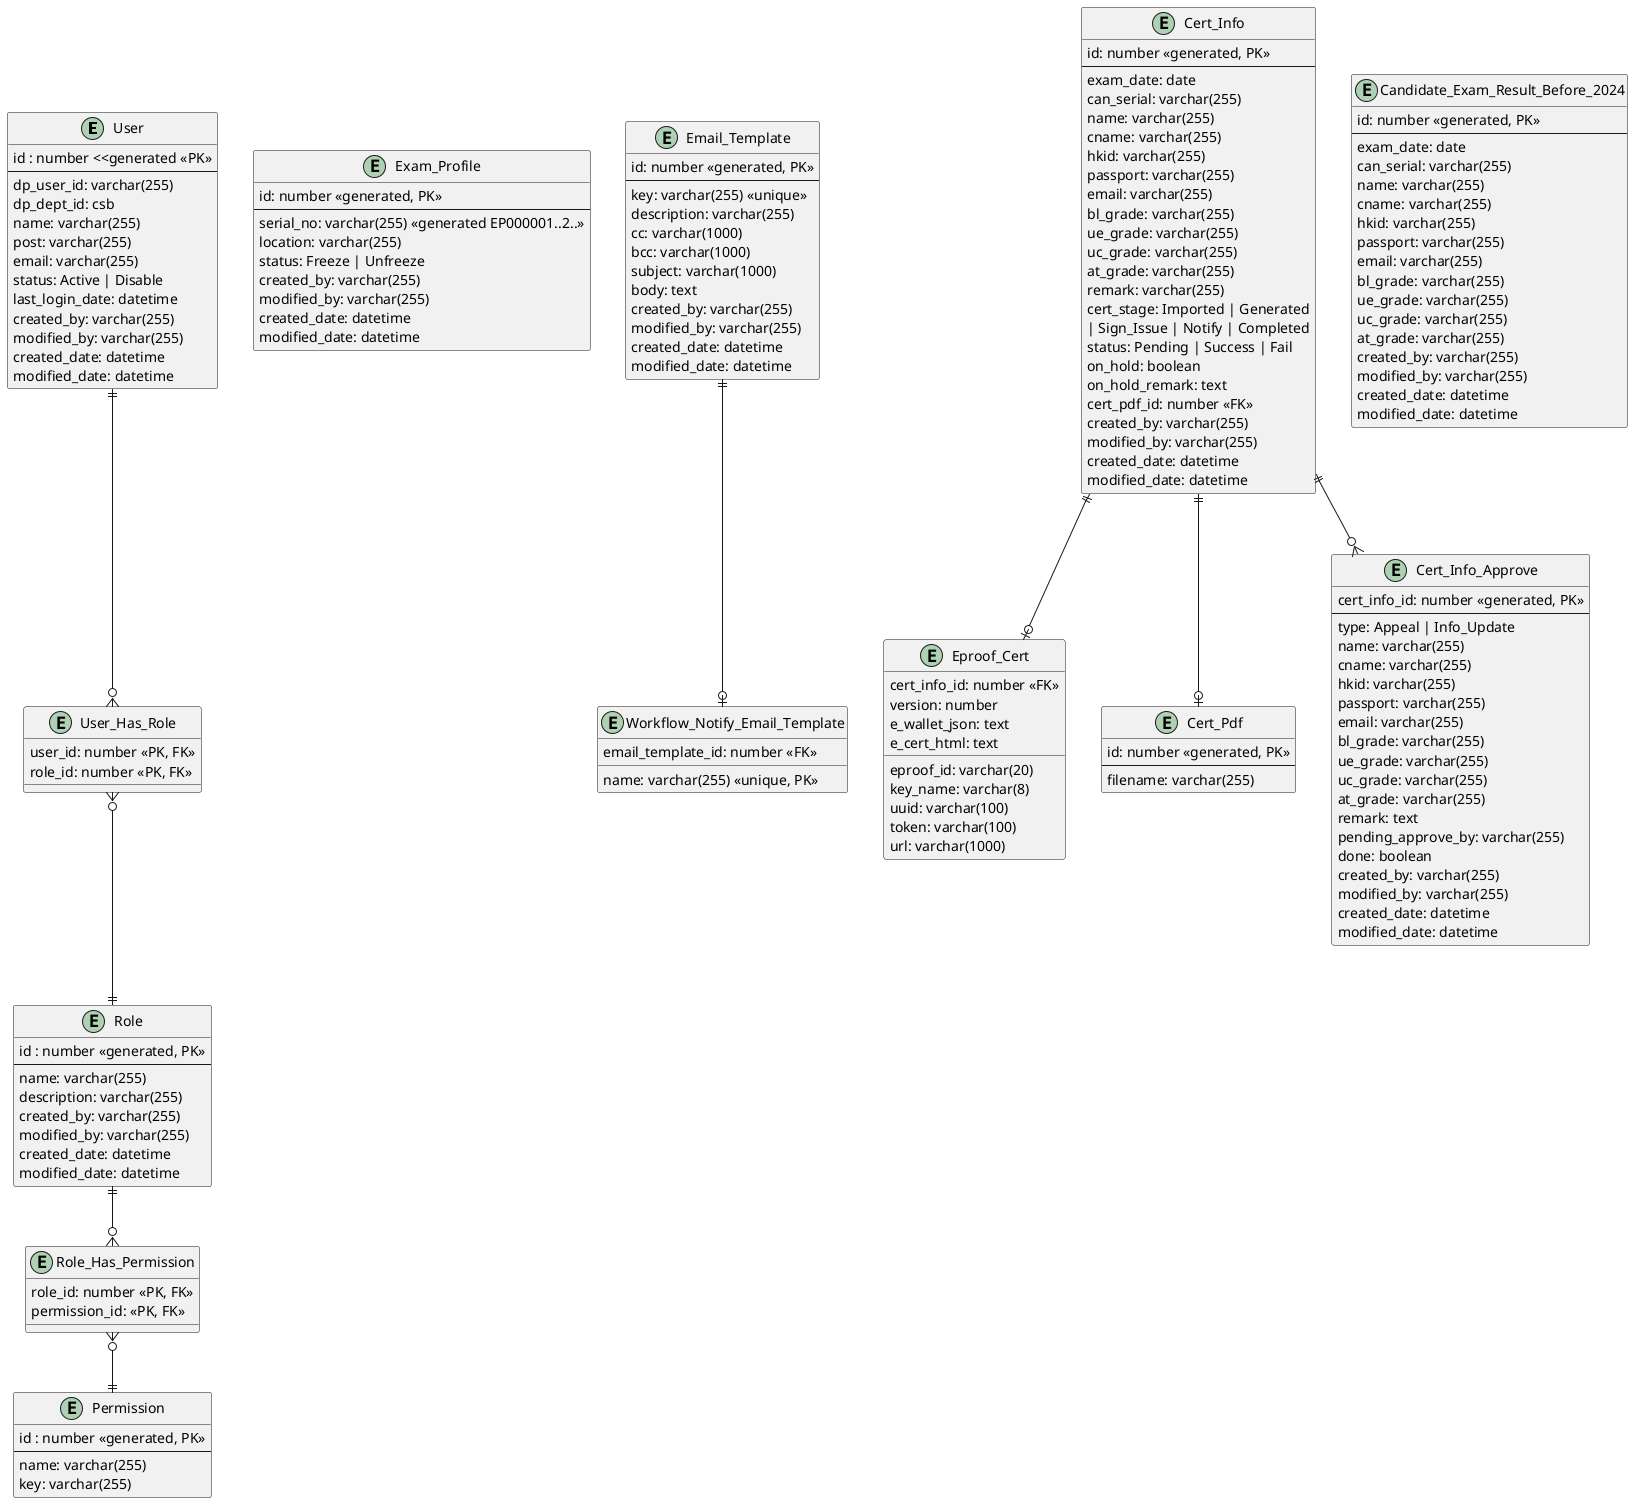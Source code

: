 @startuml

entity "User" as user {
  id : number <<generated <<PK>>
  --
  dp_user_id: varchar(255)
  dp_dept_id: csb
  name: varchar(255)
  post: varchar(255)
  email: varchar(255)
  status: Active | Disable
  last_login_date: datetime
  created_by: varchar(255)
  modified_by: varchar(255)
  created_date: datetime
  modified_date: datetime
}

entity "Role" as role {
  id : number <<generated, PK>>
  --
  name: varchar(255)
  description: varchar(255)
  created_by: varchar(255)
  modified_by: varchar(255)
  created_date: datetime
  modified_date: datetime
}

entity "Permission" as permission {
  id : number <<generated, PK>>
  --
  name: varchar(255)
  key: varchar(255)
}

entity "User_Has_Role" as user_has_role {
  user_id: number <<PK, FK>>
  role_id: number <<PK, FK>>
}

entity "Role_Has_Permission" as role_has_permission {
  role_id: number <<PK, FK>>
  permission_id: <<PK, FK>>
}

entity "Exam_Profile" as exam_profile {
  id: number <<generated, PK>>
  --
  serial_no: varchar(255) <<generated EP000001..2..>>
  location: varchar(255)
  status: Freeze | Unfreeze
  created_by: varchar(255)
  modified_by: varchar(255)
  created_date: datetime
  modified_date: datetime
}

entity "Email_Template" as email_template {
  id: number <<generated, PK>>
  --
  key: varchar(255) <<unique>>
  description: varchar(255)
  cc: varchar(1000)
  bcc: varchar(1000)
  subject: varchar(1000)
  body: text
  created_by: varchar(255)
  modified_by: varchar(255)
  created_date: datetime
  modified_date: datetime
}

entity "Workflow_Notify_Email_Template" as workflow_notify_email_template {
  name: varchar(255) <<unique, PK>>
  email_template_id: number <<FK>>
}

entity "Eproof_Cert" as eproof_cert {
  cert_info_id: number <<FK>>
  eproof_id: varchar(20)
  key_name: varchar(8)
  uuid: varchar(100)
  version: number
  token: varchar(100)
  e_wallet_json: text
  e_cert_html: text
  url: varchar(1000)
}

entity "Cert_Pdf" as cert_pdf {
  id: number <<generated, PK>>
  --
  filename: varchar(255)
}

entity "Cert_Info" as cert_info {
  id: number <<generated, PK>>
  --
  exam_date: date
  can_serial: varchar(255)
  name: varchar(255)
  cname: varchar(255)
  hkid: varchar(255)
  passport: varchar(255)
  email: varchar(255)
  bl_grade: varchar(255)
  ue_grade: varchar(255)
  uc_grade: varchar(255)
  at_grade: varchar(255)
  remark: varchar(255)
  cert_stage: Imported | Generated\n| Sign_Issue | Notify | Completed
  status: Pending | Success | Fail
  on_hold: boolean
  on_hold_remark: text
  cert_pdf_id: number <<FK>>
  created_by: varchar(255)
  modified_by: varchar(255)
  created_date: datetime
  modified_date: datetime
}

entity "Cert_Info_Approve" as cert_info_approve {
  cert_info_id: number <<generated, PK>>
  --
  type: Appeal | Info_Update
  name: varchar(255)
  cname: varchar(255)
  hkid: varchar(255)
  passport: varchar(255)
  email: varchar(255)
  bl_grade: varchar(255)
  ue_grade: varchar(255)
  uc_grade: varchar(255)
  at_grade: varchar(255)
  remark: text
  pending_approve_by: varchar(255)
  done: boolean
  created_by: varchar(255)
  modified_by: varchar(255)
  created_date: datetime
  modified_date: datetime
}

entity "Candidate_Exam_Result_Before_2024" as candidate_exam_result_before_2024 {
  id: number <<generated, PK>>
  --
  exam_date: date
  can_serial: varchar(255)
  name: varchar(255)
  cname: varchar(255)
  hkid: varchar(255)
  passport: varchar(255)
  email: varchar(255)
  bl_grade: varchar(255)
  ue_grade: varchar(255)
  uc_grade: varchar(255)
  at_grade: varchar(255)
  created_by: varchar(255)
  modified_by: varchar(255)
  created_date: datetime
  modified_date: datetime
}

user ||--o{ user_has_role
user_has_role }o--|| role
role ||--o{ role_has_permission
role_has_permission }o--|| permission
email_template ||--o| workflow_notify_email_template
cert_info ||--o{ cert_info_approve
cert_info ||--o| cert_pdf
cert_info ||--o| eproof_cert
@enduml